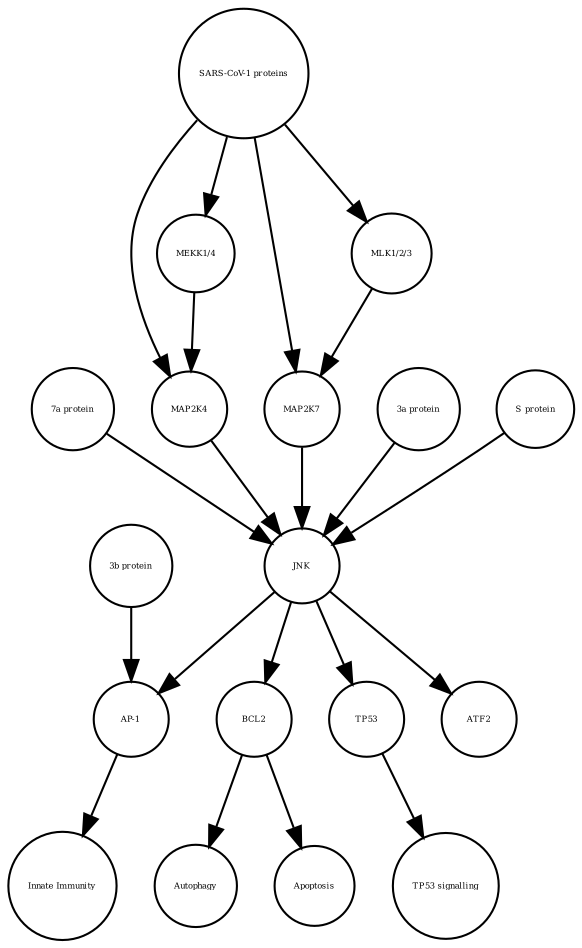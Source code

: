 strict digraph  {
BCL2 [annotation=urn_miriam_uniprot_P10415, bipartite=0, cls=macromolecule, fontsize=4, label=BCL2, shape=circle];
Autophagy [annotation="", bipartite=0, cls=phenotype, fontsize=4, label=Autophagy, shape=circle];
"AP-1" [annotation="", bipartite=0, cls=complex, fontsize=4, label="AP-1", shape=circle];
"Innate Immunity" [annotation="", bipartite=0, cls=phenotype, fontsize=4, label="Innate Immunity", shape=circle];
TP53 [annotation=urn_miriam_uniprot_P04637, bipartite=0, cls=macromolecule, fontsize=4, label=TP53, shape=circle];
"TP53 signalling" [annotation="", bipartite=0, cls=phenotype, fontsize=4, label="TP53 signalling", shape=circle];
Apoptosis [annotation="", bipartite=0, cls=phenotype, fontsize=4, label=Apoptosis, shape=circle];
"7a protein" [annotation="", bipartite=0, cls=macromolecule, fontsize=4, label="7a protein", shape=circle];
MAP2K4 [annotation=urn_miriam_uniprot_P45985, bipartite=0, cls=macromolecule, fontsize=4, label=MAP2K4, shape=circle];
"SARS-CoV-1 proteins" [annotation="", bipartite=0, cls=complex, fontsize=4, label="SARS-CoV-1 proteins", shape=circle];
MAP2K7 [annotation=urn_miriam_uniprot_O14733, bipartite=0, cls=macromolecule, fontsize=4, label=MAP2K7, shape=circle];
"3a protein" [annotation="", bipartite=0, cls=macromolecule, fontsize=4, label="3a protein", shape=circle];
"MLK1/2/3" [annotation="", bipartite=0, cls=complex, fontsize=4, label="MLK1/2/3", shape=circle];
"MEKK1/4" [annotation="", bipartite=0, cls=complex, fontsize=4, label="MEKK1/4", shape=circle];
JNK [annotation="", bipartite=0, cls=complex, fontsize=4, label=JNK, shape=circle];
"3b protein" [annotation="", bipartite=0, cls=macromolecule, fontsize=4, label="3b protein", shape=circle];
"S protein" [annotation="", bipartite=0, cls=macromolecule, fontsize=4, label="S protein", shape=circle];
ATF2 [annotation=urn_miriam_uniprot_P15336, bipartite=0, cls=macromolecule, fontsize=4, label=ATF2, shape=circle];
BCL2 -> Autophagy  [annotation="", interaction_type="necessary stimulation"];
BCL2 -> Apoptosis  [annotation="", interaction_type=inhibition];
"AP-1" -> "Innate Immunity"  [annotation="", interaction_type="necessary stimulation"];
TP53 -> "TP53 signalling"  [annotation="", interaction_type="necessary stimulation"];
"7a protein" -> JNK  [annotation=urn_miriam_pubmed_17141229, interaction_type=stimulation];
MAP2K4 -> JNK  [annotation=urn_miriam_pubmed_17141229, interaction_type=stimulation];
"SARS-CoV-1 proteins" -> MAP2K7  [annotation="urn_miriam_pubmed_31226023|urn_miriam_taxonomy_694009", interaction_type=stimulation];
"SARS-CoV-1 proteins" -> "MLK1/2/3"  [annotation="urn_miriam_taxonomy_694009|urn_miriam_pubmed_31226023", interaction_type=stimulation];
"SARS-CoV-1 proteins" -> MAP2K4  [annotation="urn_miriam_pubmed_31226023|urn_miriam_taxonomy_694009", interaction_type=stimulation];
"SARS-CoV-1 proteins" -> "MEKK1/4"  [annotation="urn_miriam_pubmed_31226023|urn_miriam_taxonomy_694009", interaction_type=stimulation];
MAP2K7 -> JNK  [annotation=urn_miriam_pubmed_17141229, interaction_type=stimulation];
"3a protein" -> JNK  [annotation=urn_miriam_pubmed_17141229, interaction_type=stimulation];
"MLK1/2/3" -> MAP2K7  [annotation="urn_miriam_pubmed_31226023|urn_miriam_taxonomy_694009", interaction_type=stimulation];
"MEKK1/4" -> MAP2K4  [annotation="urn_miriam_pubmed_31226023|urn_miriam_taxonomy_694009", interaction_type=stimulation];
JNK -> "AP-1"  [annotation=urn_miriam_pubmed_21561061, interaction_type=stimulation];
JNK -> ATF2  [annotation="", interaction_type=stimulation];
JNK -> TP53  [annotation="", interaction_type=stimulation];
JNK -> BCL2  [annotation=urn_miriam_pubmed_10567572, interaction_type=stimulation];
"3b protein" -> "AP-1"  [annotation=urn_miriam_pubmed_21561061, interaction_type=stimulation];
"S protein" -> JNK  [annotation=urn_miriam_pubmed_17267381, interaction_type=stimulation];
}
